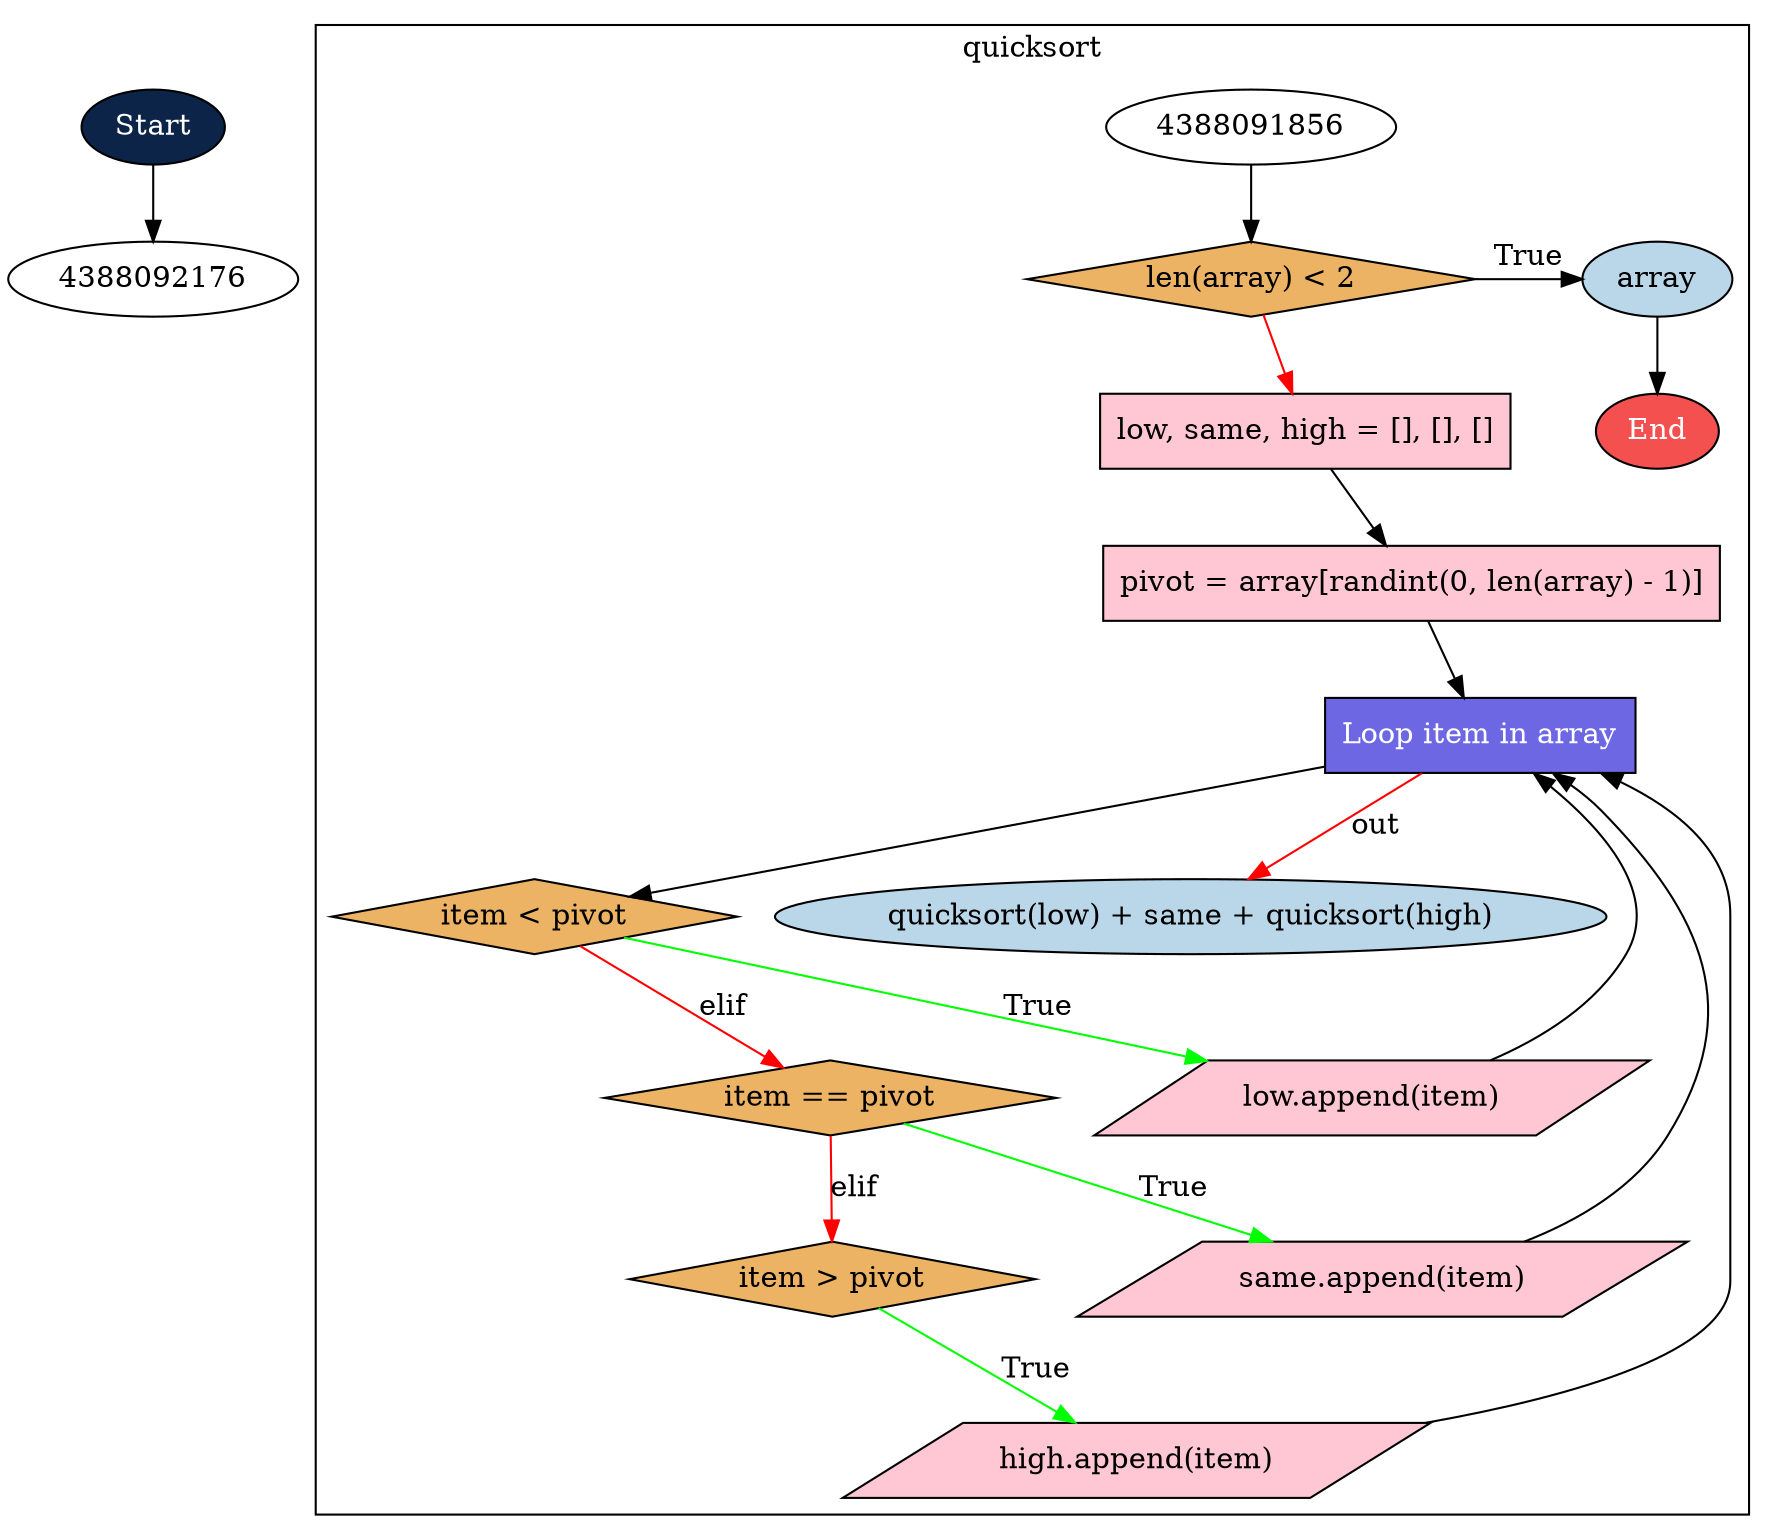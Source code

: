 digraph my_graph {
bgcolor="white"
4387880912 [shape=ellipse] [label="Start"] [type="START"] [style=filled fillcolor="#0B2447" fontcolor=white]
4388091856
4388092624 [shape=diamond] [label="len(array) < 2"] [type="CONDITIONS"] [style=filled fillcolor="#ECB365" fontcolor=black]
4388092752 [shape=ellipse] [label="array"] [type="RETURN"] [style=filled fillcolor="#BAD7E9" fontcolor=black]
4388092816 [shape=rect] [label="low, same, high = [], [], []"] [type="STATEMENT"] [style=filled fillcolor="#FFC6D3" fontcolor=black]
4388092944 [shape=rect] [label="pivot = array[randint(0, len(array) - 1)]"] [type="STATEMENT"] [style=filled fillcolor="#FFC6D3" fontcolor=black]
4388092688 [shape=rect] [label="Loop item in array"] [type="LOOP"] [style=filled fillcolor="#6D67E4" fontcolor=white]
4388093264 [shape=diamond] [label="item < pivot"] [type="CONDITIONS"] [style=filled fillcolor="#ECB365" fontcolor=black]
4388093328 [shape=parallelogram] [label="low.append(item)"] [type="STATEMENT"] [style=filled fillcolor="#FFC6D3" fontcolor=black]
4388093392 [shape=diamond] [label="item == pivot"] [type="CONDITIONS"] [style=filled fillcolor="#ECB365" fontcolor=black]
4388093456 [shape=parallelogram] [label="same.append(item)"] [type="STATEMENT"] [style=filled fillcolor="#FFC6D3" fontcolor=black]
4388093520 [shape=diamond] [label="item > pivot"] [type="CONDITIONS"] [style=filled fillcolor="#ECB365" fontcolor=black]
4388093584 [shape=parallelogram] [label="high.append(item)"] [type="STATEMENT"] [style=filled fillcolor="#FFC6D3" fontcolor=black]
4388093776 [shape=ellipse] [label="quicksort(low) + same + quicksort(high)"] [type="RETURN"] [style=filled fillcolor="#BAD7E9" fontcolor=black]
4388093840 [shape=ellipse] [label="End"] [type="END"] [style=filled fillcolor="#F45050" fontcolor=white]
4387880912 -> 4388092176  [source = "@prev_to_current_same_indent : {} ===> ACNode(_info={'value': 'from random import randint'}, _type='IGNORE', _indent=0)"] ;
subgraph cluster_quicksort {
label = "quicksort";
4388091856 -> 4388092624  [source = "@if_to_prev_node : ACNode(_info={'name': 'quicksort', 'args': ['array']}, _type='DEF', _indent=0) ===> ACNode(_info={'conditions': ['len(array) < 2'], 'type': 'IF'}, _type='CONDITIONS', _indent=4)"] ;

4388092624 -> 4388092816  [source = "@if_to_next_sibling : ACNode(_info={'conditions': ['len(array) < 2'], 'type': 'IF'}, _type='CONDITIONS', _indent=4) ===> ACNode(_info={'type': 'ASSIGN', 'value': 'low, same, high = [], [], []'}, _type='STATEMENT', _indent=4)"] [color=red];
{rank = same; 4388092624; 4388092752;}

4388092752 -> 4388093840  [source = "@return_to_end : ACNode(_info={'name': 'array'}, _type='RETURN', _indent=8) ===> {}"] ;

4388092624 -> 4388092752 [label = True] [source = "@return_2 : ACNode(_info={'conditions': ['len(array) < 2'], 'type': 'IF'}, _type='CONDITIONS', _indent=4) ===> ACNode(_info={'name': 'array'}, _type='RETURN', _indent=8)"] ;
4388092816 -> 4388092944  [source = "@prev_to_current_same_indent : ACNode(_info={'type': 'ASSIGN', 'value': 'low, same, high = [], [], []'}, _type='STATEMENT', _indent=4) ===> ACNode(_info={'type': 'ASSIGN', 'value': 'pivot = array[randint(0, len(array) - 1)]'}, _type='STATEMENT', _indent=4)"] ;
4388092944 -> 4388092688  [source = "@prev_to_loop : ACNode(_info={'type': 'ASSIGN', 'value': 'pivot = array[randint(0, len(array) - 1)]'}, _type='STATEMENT', _indent=4) ===> ACNode(_info={'item': 'item', 'list': 'array'}, _type='LOOP', _indent=4)"] ;

4388092688 -> 4388093776 [label = out] [source = "@loop_to_next : ACNode(_info={'item': 'item', 'list': 'array'}, _type='LOOP', _indent=4) ===> ACNode(_info={'name': 'quicksort(low) + same + quicksort(high)'}, _type='RETURN', _indent=4)"] [color=red];
4388092688 -> 4388093264  [source = "@if_to_prev_node : ACNode(_info={'item': 'item', 'list': 'array'}, _type='LOOP', _indent=4) ===> ACNode(_info={'conditions': ['item < pivot'], 'type': 'IF'}, _type='CONDITIONS', _indent=8)"] ;

4388093264 -> 4388093392 [label = elif] [source = "@if_or_if_to_elif : ACNode(_info={'conditions': ['item < pivot'], 'type': 'IF'}, _type='CONDITIONS', _indent=8) ===> ACNode(_info={'conditions': ['item == pivot'], 'type': 'ELIF'}, _type='CONDITIONS', _indent=8)"] [color=red];

4388093392 -> 4388093520 [label = elif] [source = "@if_or_if_to_elif : ACNode(_info={'conditions': ['item == pivot'], 'type': 'ELIF'}, _type='CONDITIONS', _indent=8) ===> ACNode(_info={'conditions': ['item > pivot'], 'type': 'ELIF'}, _type='CONDITIONS', _indent=8)"] [color=red];

4388093328 -> 4388092688  [source = "@last_child_to_next_sibling : ACNode(_info={'type': 'METHOD', 'value': 'low.append(item)'}, _type='STATEMENT', _indent=12) ===> ACNode(_info={'item': 'item', 'list': 'array'}, _type='LOOP', _indent=4)"] ;
4388093264 -> 4388093328 [label = True] [source = "@parent_to_child : ACNode(_info={'conditions': ['item < pivot'], 'type': 'IF'}, _type='CONDITIONS', _indent=8) ===> ACNode(_info={'type': 'METHOD', 'value': 'low.append(item)'}, _type='STATEMENT', _indent=12)"] [color=green];
4388093456 -> 4388092688  [source = "@last_child_to_next_sibling : ACNode(_info={'type': 'METHOD', 'value': 'same.append(item)'}, _type='STATEMENT', _indent=12) ===> ACNode(_info={'item': 'item', 'list': 'array'}, _type='LOOP', _indent=4)"] ;
4388093392 -> 4388093456 [label = True] [source = "@parent_to_child : ACNode(_info={'conditions': ['item == pivot'], 'type': 'ELIF'}, _type='CONDITIONS', _indent=8) ===> ACNode(_info={'type': 'METHOD', 'value': 'same.append(item)'}, _type='STATEMENT', _indent=12)"] [color=green];
4388093584 -> 4388092688  [source = "@last_child_to_next_sibling : ACNode(_info={'type': 'METHOD', 'value': 'high.append(item)'}, _type='STATEMENT', _indent=12) ===> ACNode(_info={'item': 'item', 'list': 'array'}, _type='LOOP', _indent=4)"] ;
4388093520 -> 4388093584 [label = True] [source = "@parent_to_child : ACNode(_info={'conditions': ['item > pivot'], 'type': 'ELIF'}, _type='CONDITIONS', _indent=8) ===> ACNode(_info={'type': 'METHOD', 'value': 'high.append(item)'}, _type='STATEMENT', _indent=12)"] [color=green];
}
}
